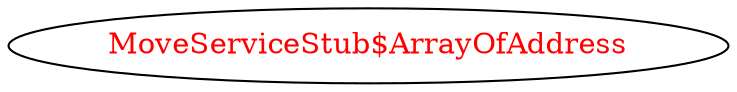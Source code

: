 digraph dependencyGraph {
 concentrate=true;
 ranksep="2.0";
 rankdir="LR"; 
 splines="ortho";
"MoveServiceStub$ArrayOfAddress" [fontcolor="red"];
}